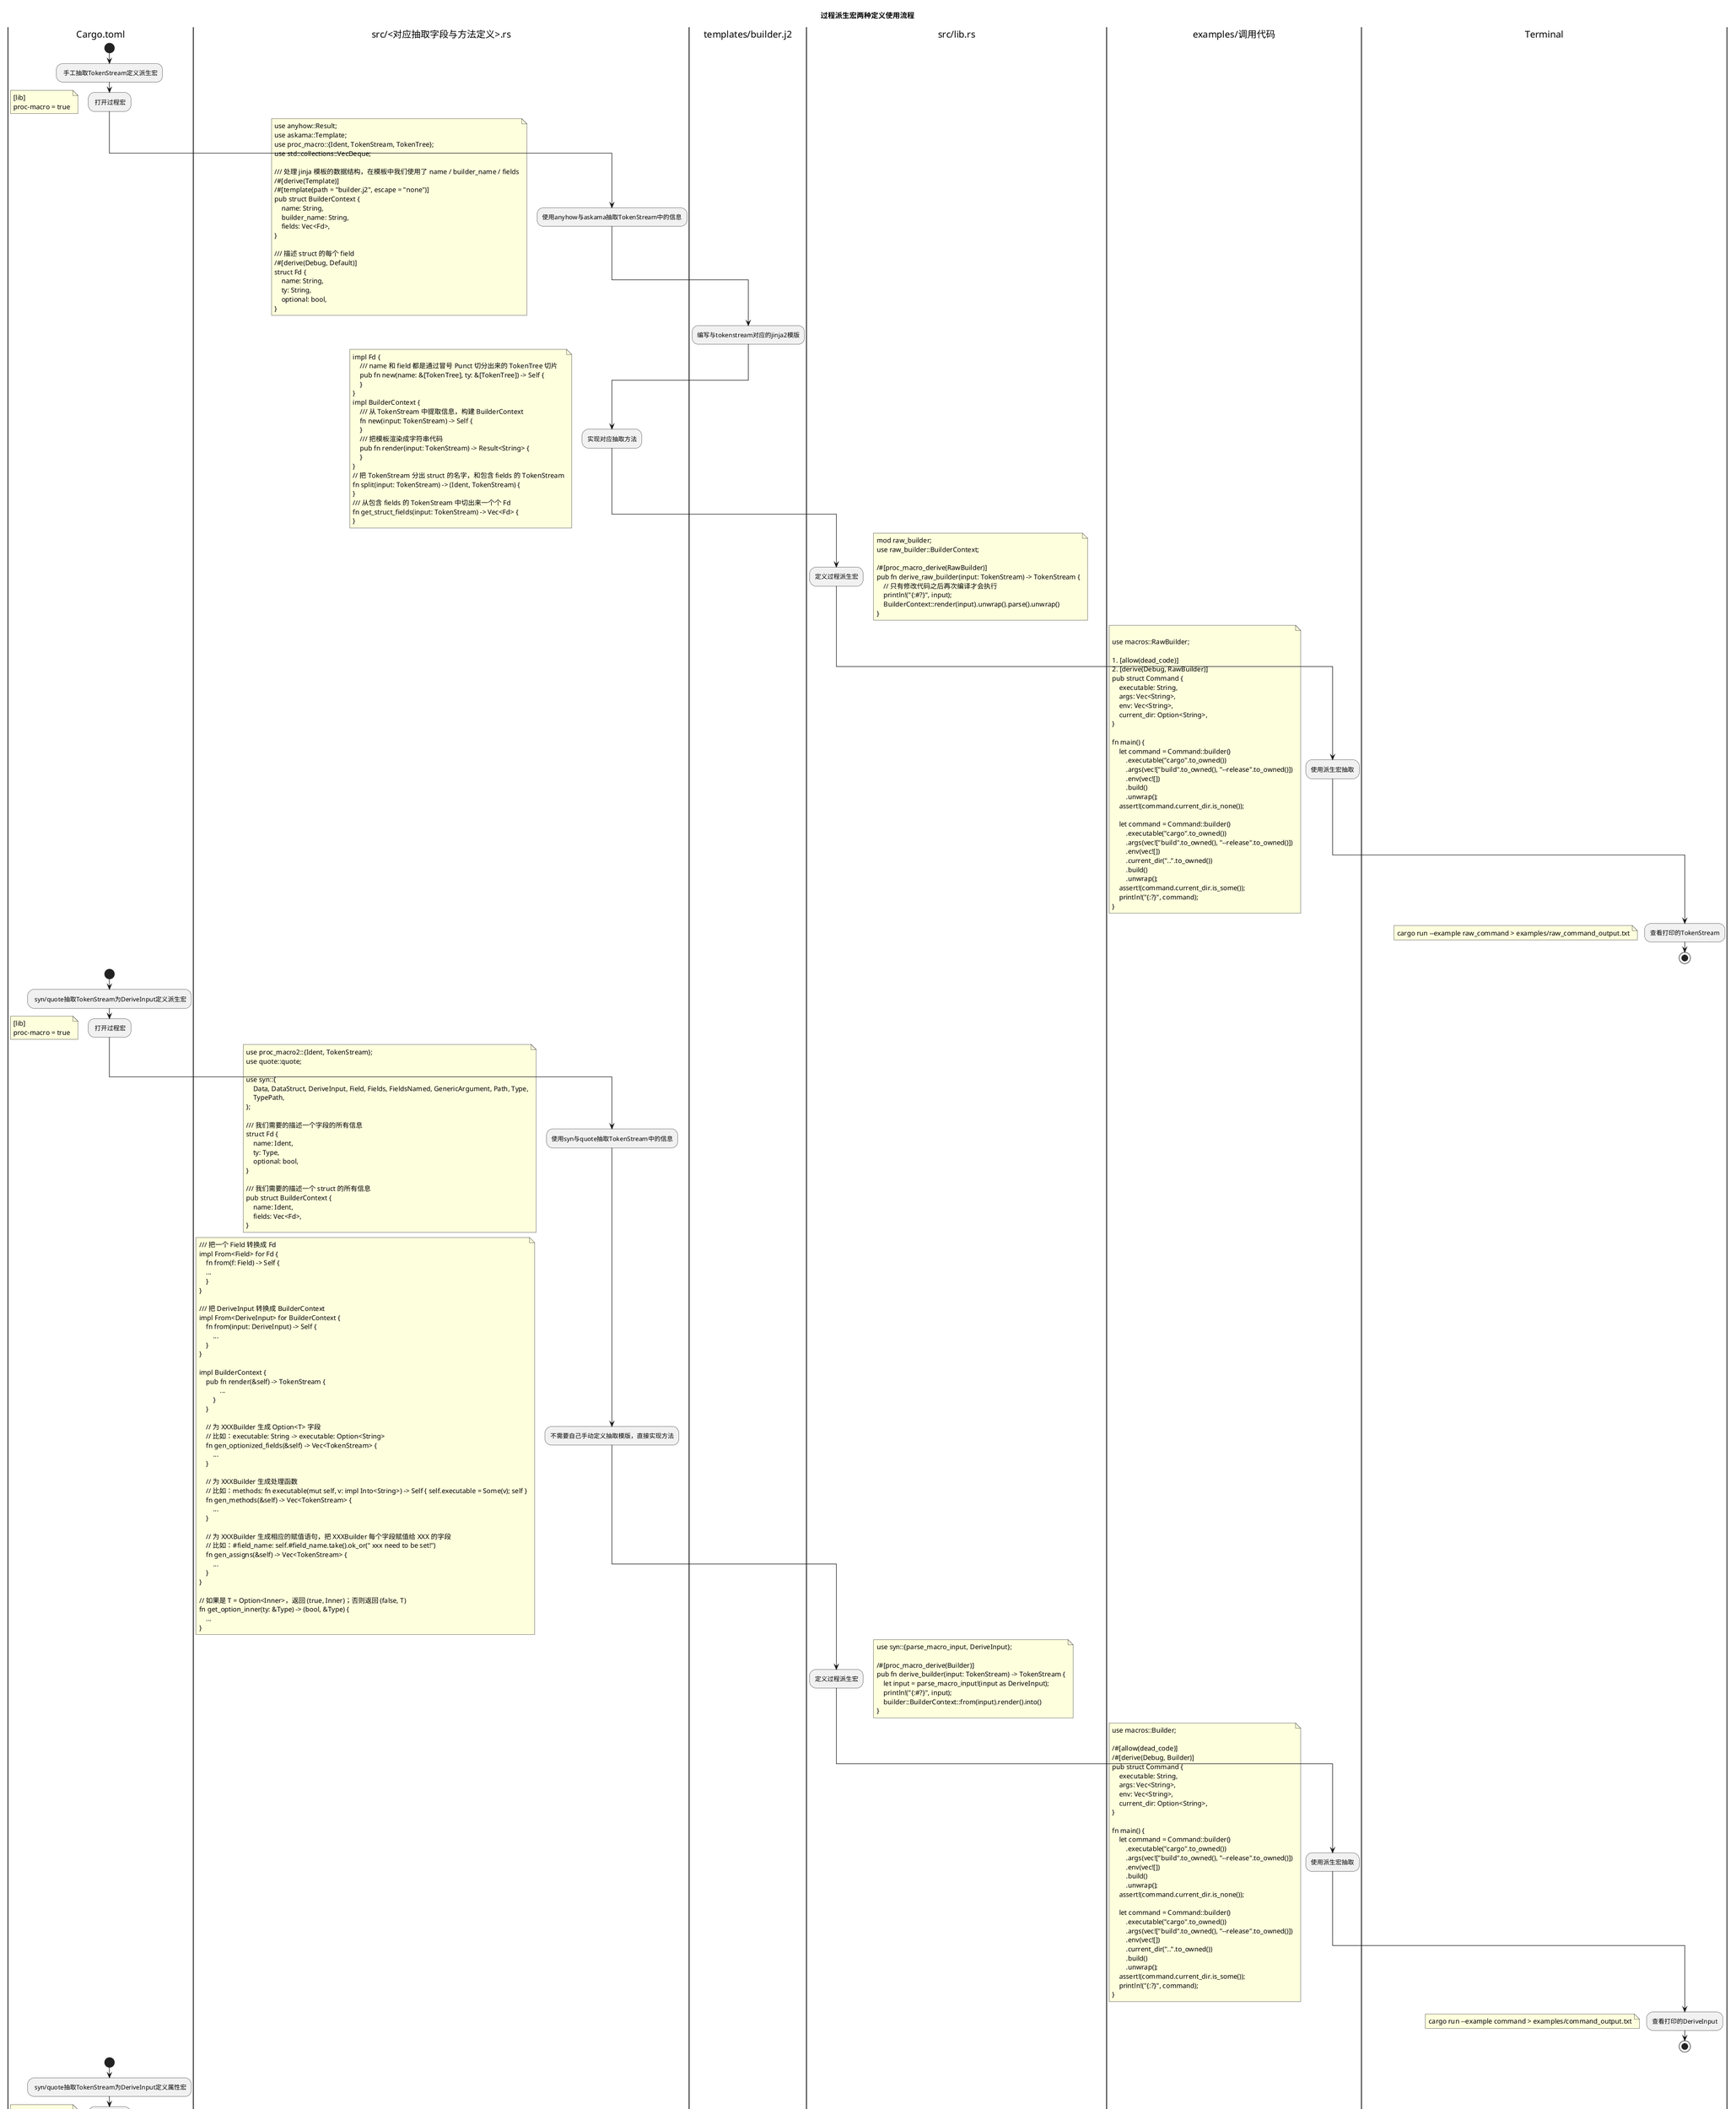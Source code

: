 @startuml
title 过程派生宏两种定义使用流程
|Cargo.toml|
start
: 手工抽取TokenStream定义派生宏;
: 打开过程宏;
floating note
[lib]
proc-macro = true
end note
|src/<对应抽取字段与方法定义>.rs|
:使用anyhow与askama抽取TokenStream中的信息;
floating note
use anyhow::Result;
use askama::Template;
use proc_macro::{Ident, TokenStream, TokenTree};
use std::collections::VecDeque;

/// 处理 jinja 模板的数据结构，在模板中我们使用了 name / builder_name / fields
/#[derive(Template)]
/#[template(path = "builder.j2", escape = "none")]
pub struct BuilderContext {
    name: String,
    builder_name: String,
    fields: Vec<Fd>,
}

/// 描述 struct 的每个 field
/#[derive(Debug, Default)]
struct Fd {
    name: String,
    ty: String,
    optional: bool,
}
end note
|templates/builder.j2|
:编写与tokenstream对应的jinja2模版;
|src/<对应抽取字段与方法定义>.rs|
:实现对应抽取方法;
floating note
impl Fd {
    /// name 和 field 都是通过冒号 Punct 切分出来的 TokenTree 切片
    pub fn new(name: &[TokenTree], ty: &[TokenTree]) -> Self {
    }
}
impl BuilderContext {
    /// 从 TokenStream 中提取信息，构建 BuilderContext
    fn new(input: TokenStream) -> Self {
    }
    /// 把模板渲染成字符串代码
    pub fn render(input: TokenStream) -> Result<String> {
    }
}
// 把 TokenStream 分出 struct 的名字，和包含 fields 的 TokenStream
fn split(input: TokenStream) -> (Ident, TokenStream) {
}
/// 从包含 fields 的 TokenStream 中切出来一个个 Fd
fn get_struct_fields(input: TokenStream) -> Vec<Fd> {
}
end note
|src/lib.rs|
:定义过程派生宏;
floating note right
mod raw_builder;
use raw_builder::BuilderContext;

/#[proc_macro_derive(RawBuilder)]
pub fn derive_raw_builder(input: TokenStream) -> TokenStream {
    // 只有修改代码之后再次编译才会执行
    println!("{:#?}", input);
    BuilderContext::render(input).unwrap().parse().unwrap()
}
end note
|examples/调用代码|
:使用派生宏抽取;
floating note

use macros::RawBuilder;

#[allow(dead_code)]
#[derive(Debug, RawBuilder)]
pub struct Command {
    executable: String,
    args: Vec<String>,
    env: Vec<String>,
    current_dir: Option<String>,
}

fn main() {
    let command = Command::builder()
        .executable("cargo".to_owned())
        .args(vec!["build".to_owned(), "--release".to_owned()])
        .env(vec![])
        .build()
        .unwrap();
    assert!(command.current_dir.is_none());

    let command = Command::builder()
        .executable("cargo".to_owned())
        .args(vec!["build".to_owned(), "--release".to_owned()])
        .env(vec![])
        .current_dir("..".to_owned())
        .build()
        .unwrap();
    assert!(command.current_dir.is_some());
    println!("{:?}", command);
}
end note
|Terminal|
:查看打印的TokenStream;
floating note
cargo run --example raw_command > examples/raw_command_output.txt
end note
stop
|Cargo.toml|
start
: syn/quote抽取TokenStream为DeriveInput定义派生宏;
: 打开过程宏;
floating note
[lib]
proc-macro = true
end note
|src/<对应抽取字段与方法定义>.rs|
:使用syn与quote抽取TokenStream中的信息;
floating note
use proc_macro2::{Ident, TokenStream};
use quote::quote;

use syn::{
    Data, DataStruct, DeriveInput, Field, Fields, FieldsNamed, GenericArgument, Path, Type,
    TypePath,
};

/// 我们需要的描述一个字段的所有信息
struct Fd {
    name: Ident,
    ty: Type,
    optional: bool,
}

/// 我们需要的描述一个 struct 的所有信息
pub struct BuilderContext {
    name: Ident,
    fields: Vec<Fd>,
}
end note
:不需要自己手动定义抽取模版，直接实现方法;
floating note
/// 把一个 Field 转换成 Fd
impl From<Field> for Fd {
    fn from(f: Field) -> Self {
    ...
    }
}

/// 把 DeriveInput 转换成 BuilderContext
impl From<DeriveInput> for BuilderContext {
    fn from(input: DeriveInput) -> Self {
        ...
    }
}

impl BuilderContext {
    pub fn render(&self) -> TokenStream {
            ...
        }
    }

    // 为 XXXBuilder 生成 Option<T> 字段
    // 比如：executable: String -> executable: Option<String>
    fn gen_optionized_fields(&self) -> Vec<TokenStream> {
        ...
    }

    // 为 XXXBuilder 生成处理函数
    // 比如：methods: fn executable(mut self, v: impl Into<String>) -> Self { self.executable = Some(v); self }
    fn gen_methods(&self) -> Vec<TokenStream> {
        ...
    }

    // 为 XXXBuilder 生成相应的赋值语句，把 XXXBuilder 每个字段赋值给 XXX 的字段
    // 比如：#field_name: self.#field_name.take().ok_or(" xxx need to be set!")
    fn gen_assigns(&self) -> Vec<TokenStream> {
        ...
    }
}

// 如果是 T = Option<Inner>，返回 (true, Inner)；否则返回 (false, T)
fn get_option_inner(ty: &Type) -> (bool, &Type) {
    ...
}
end note
|src/lib.rs|
:定义过程派生宏;
floating note right
use syn::{parse_macro_input, DeriveInput};

/#[proc_macro_derive(Builder)]
pub fn derive_builder(input: TokenStream) -> TokenStream {
    let input = parse_macro_input!(input as DeriveInput);
    println!("{:#?}", input);
    builder::BuilderContext::from(input).render().into()
}
end note
|examples/调用代码|
:使用派生宏抽取;
floating note
use macros::Builder;

/#[allow(dead_code)]
/#[derive(Debug, Builder)]
pub struct Command {
    executable: String,
    args: Vec<String>,
    env: Vec<String>,
    current_dir: Option<String>,
}

fn main() {
    let command = Command::builder()
        .executable("cargo".to_owned())
        .args(vec!["build".to_owned(), "--release".to_owned()])
        .env(vec![])
        .build()
        .unwrap();
    assert!(command.current_dir.is_none());

    let command = Command::builder()
        .executable("cargo".to_owned())
        .args(vec!["build".to_owned(), "--release".to_owned()])
        .env(vec![])
        .current_dir("..".to_owned())
        .build()
        .unwrap();
    assert!(command.current_dir.is_some());
    println!("{:?}", command);
}
end note
|Terminal|
:查看打印的DeriveInput;
floating note
cargo run --example command > examples/command_output.txt
end note
stop
|Cargo.toml|
start
: syn/quote抽取TokenStream为DeriveInput定义属性宏;
: 打开过程宏;
floating note
[lib]
proc-macro = true
end note
|src/<对应抽取字段与方法定义>.rs|
:使用syn与quote抽取TokenStream中的信息;
floating note
use darling::FromField;
use proc_macro2::{Ident, TokenStream};
use quote::quote;
use syn::{
    Data, DataStruct, DeriveInput, Field, Fields, FieldsNamed, GenericArgument, Path, Type,
    TypePath,
};

/// 用于捕获每个字段的 attributes 的结构
/#[derive(Debug, Default, FromField)]
/#[darling(default, attributes(builder))]
struct Opts {
    each: Option<String>,
    default: Option<String>,
}

/// 我们需要的描述一个字段的所有信息
struct Fd {
    name: Ident,
    ty: Type,
    optional: bool,
    opts: Opts,
}

/// 我们需要的描述一个 struct 的所有信息
pub struct BuilderContext {
    name: Ident,
    fields: Vec<Fd>,
end note
:不需要自己手动定义抽取模版，直接实现方法;
floating note
/// 把一个 Field 转换成 Fd
impl From<Field> for Fd {
    fn from(f: Field) -> Self {
    }
}

/// 把 DeriveInput 转换成 BuilderContext
impl From<DeriveInput> for BuilderContext {
    fn from(input: DeriveInput) -> Self {
}

impl BuilderContext {
    pub fn render(&self) -> TokenStream {
    }

    // 为 XXXBuilder 生成 Option<T> 字段
    // 比如：executable: String -> executable: Option<String>
    fn gen_optionized_fields(&self) -> Vec<TokenStream> {
    }

    // 为 XXXBuilder 生成处理函数
    // 比如：methods: fn executable(mut self, v: impl Into<String>) -> Self { self.executable = Some(v); self }
    fn gen_methods(&self) -> Vec<TokenStream> {
    }

    // 为 XXXBuilder 生成相应的赋值语句，把 XXXBuilder 每个字段赋值给 XXX 的字段
    // 比如：#field_name: self.#field_name.take().ok_or(" xxx need to be set!")
    fn gen_assigns(&self) -> Vec<TokenStream> {
    }
}

// 如果是 T = Option<Inner>，返回 (true, Inner)；否则返回 (false, T)
fn get_option_inner(ty: &Type) -> (bool, &Type) {
    get_type_inner(ty, "Option")
}

// 如果是 T = Vec<Inner>，返回 (true, Inner)；否则返回 (false, T)
fn get_vec_inner(ty: &Type) -> (bool, &Type) {
    get_type_inner(ty, "Vec")
}

fn get_type_inner<'a>(ty: &'a Type, name: &str) -> (bool, &'a Type) {
}
end note
|src/lib.rs|
:定义过程派生宏;
floating note right
mod builder_with_attr;

/#[proc_macro_derive(BuilderWithAttr, attributes(builder))]
pub fn derive_builder_with_attr(input: TokenStream) -> TokenStream {
    let input = parse_macro_input!(input as DeriveInput);
    println!("{:#?}", input);
    builder_with_attr::BuilderContext::from(input)
        .render()
        .into()
}
end note
floating note right
和之前不同的是，这里多了一个 attributes(builder) 属性，
这是告诉编译器，请允许代码 中出现的 #[builder(...)]，
它是我这个宏认识并要处理的。
end note
|examples/调用代码|
:使用派生宏抽取;
floating note
use macros::BuilderWithAttr;

/#[allow(dead_code)]
/#[derive(Debug, BuilderWithAttr)]
pub struct Command {
    executable: String,
    #[builder(each = "arg")]
    args: Vec<String>,
    #[builder(each = "env", default = "vec![]")]
    env: Vec<String>,
    current_dir: Option<String>,
}

fn main() {
    let command = Command::builder()
        .executable("cargo".to_owned())
        .arg("build".to_owned())
        .arg("--release".to_owned())
        .build()
        .unwrap();

    assert_eq!(command.executable, "cargo");
    assert_eq!(command.args, vec!["build", "--release"]);
    println!("{:?}", command);
}
end note
|Terminal|
:查看打印的DeriveInput;
floating note
cargo run --example command_with_attr > examples/command_with_attr_output.txt
end note
stop
@enduml